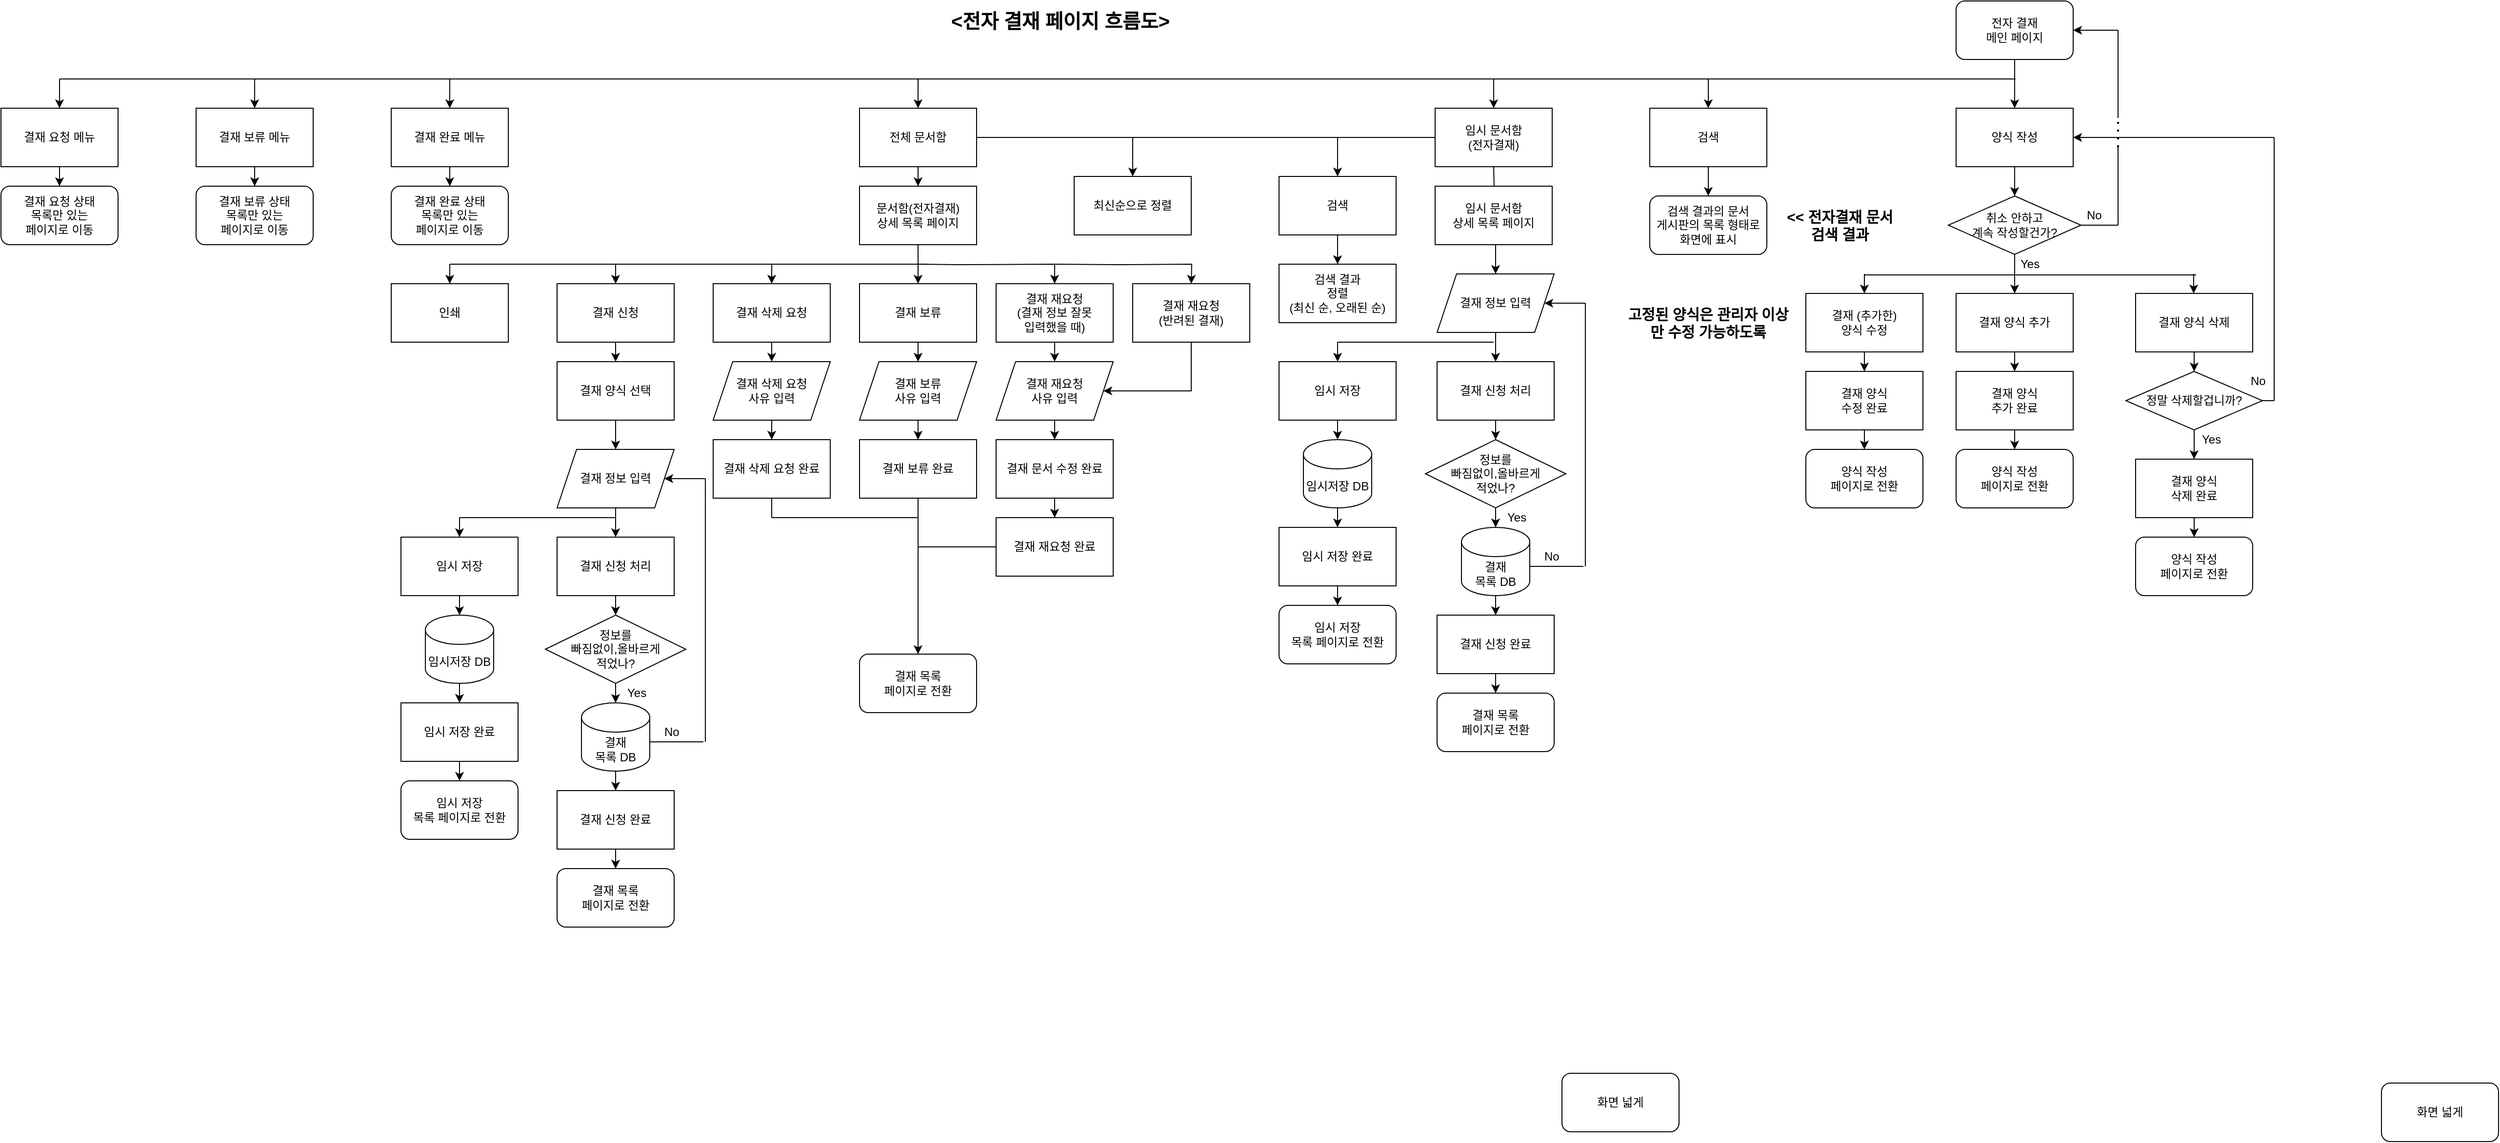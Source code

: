 <mxfile version="24.7.0" type="github">
  <diagram id="C5RBs43oDa-KdzZeNtuy" name="Page-1">
    <mxGraphModel dx="4229" dy="1135" grid="1" gridSize="10" guides="1" tooltips="1" connect="1" arrows="1" fold="1" page="1" pageScale="1" pageWidth="827" pageHeight="1169" math="0" shadow="0">
      <root>
        <mxCell id="WIyWlLk6GJQsqaUBKTNV-0" />
        <mxCell id="WIyWlLk6GJQsqaUBKTNV-1" parent="WIyWlLk6GJQsqaUBKTNV-0" />
        <mxCell id="pU9Nuj2Ota8fJku8dNai-3" value="화면 넓게" style="rounded=1;whiteSpace=wrap;html=1;" parent="WIyWlLk6GJQsqaUBKTNV-1" vertex="1">
          <mxGeometry x="-50" y="1140" width="120" height="60" as="geometry" />
        </mxCell>
        <mxCell id="pU9Nuj2Ota8fJku8dNai-4" value="화면 넓게" style="rounded=1;whiteSpace=wrap;html=1;" parent="WIyWlLk6GJQsqaUBKTNV-1" vertex="1">
          <mxGeometry x="790" y="1150" width="120" height="60" as="geometry" />
        </mxCell>
        <mxCell id="VpSB2wWDJIUhzm8-3W1x-0" value="전자 결재&lt;br&gt;메인 페이지" style="rounded=1;whiteSpace=wrap;html=1;" vertex="1" parent="WIyWlLk6GJQsqaUBKTNV-1">
          <mxGeometry x="354" y="40" width="120" height="60" as="geometry" />
        </mxCell>
        <mxCell id="VpSB2wWDJIUhzm8-3W1x-1" value="" style="endArrow=classic;html=1;rounded=0;exitX=0.5;exitY=1;exitDx=0;exitDy=0;entryX=0.5;entryY=0;entryDx=0;entryDy=0;" edge="1" parent="WIyWlLk6GJQsqaUBKTNV-1" source="VpSB2wWDJIUhzm8-3W1x-0" target="VpSB2wWDJIUhzm8-3W1x-2">
          <mxGeometry width="50" height="50" relative="1" as="geometry">
            <mxPoint x="434" y="210" as="sourcePoint" />
            <mxPoint x="414" y="130" as="targetPoint" />
          </mxGeometry>
        </mxCell>
        <mxCell id="VpSB2wWDJIUhzm8-3W1x-2" value="양식 작성" style="rounded=0;whiteSpace=wrap;html=1;" vertex="1" parent="WIyWlLk6GJQsqaUBKTNV-1">
          <mxGeometry x="354" y="150" width="120" height="60" as="geometry" />
        </mxCell>
        <mxCell id="VpSB2wWDJIUhzm8-3W1x-3" value="취소 안하고&lt;br&gt;계속 작성할건가?" style="rhombus;whiteSpace=wrap;html=1;" vertex="1" parent="WIyWlLk6GJQsqaUBKTNV-1">
          <mxGeometry x="346" y="240" width="136" height="60" as="geometry" />
        </mxCell>
        <mxCell id="VpSB2wWDJIUhzm8-3W1x-4" value="" style="endArrow=classic;html=1;rounded=0;exitX=0.5;exitY=1;exitDx=0;exitDy=0;entryX=0.5;entryY=0;entryDx=0;entryDy=0;" edge="1" parent="WIyWlLk6GJQsqaUBKTNV-1" source="VpSB2wWDJIUhzm8-3W1x-2" target="VpSB2wWDJIUhzm8-3W1x-3">
          <mxGeometry width="50" height="50" relative="1" as="geometry">
            <mxPoint x="50" y="240" as="sourcePoint" />
            <mxPoint x="100" y="190" as="targetPoint" />
          </mxGeometry>
        </mxCell>
        <mxCell id="VpSB2wWDJIUhzm8-3W1x-5" value="" style="endArrow=none;html=1;rounded=0;exitX=1;exitY=0.5;exitDx=0;exitDy=0;" edge="1" parent="WIyWlLk6GJQsqaUBKTNV-1" source="VpSB2wWDJIUhzm8-3W1x-3">
          <mxGeometry width="50" height="50" relative="1" as="geometry">
            <mxPoint x="50" y="240" as="sourcePoint" />
            <mxPoint x="520" y="270" as="targetPoint" />
          </mxGeometry>
        </mxCell>
        <mxCell id="VpSB2wWDJIUhzm8-3W1x-6" value="" style="endArrow=classic;html=1;rounded=0;entryX=1;entryY=0.5;entryDx=0;entryDy=0;" edge="1" parent="WIyWlLk6GJQsqaUBKTNV-1" target="VpSB2wWDJIUhzm8-3W1x-0">
          <mxGeometry width="50" height="50" relative="1" as="geometry">
            <mxPoint x="520" y="70" as="sourcePoint" />
            <mxPoint x="100" y="170" as="targetPoint" />
          </mxGeometry>
        </mxCell>
        <mxCell id="VpSB2wWDJIUhzm8-3W1x-7" value="No" style="text;strokeColor=none;fillColor=none;align=left;verticalAlign=middle;spacingLeft=4;spacingRight=4;overflow=hidden;points=[[0,0.5],[1,0.5]];portConstraint=eastwest;rotatable=0;whiteSpace=wrap;html=1;" vertex="1" parent="WIyWlLk6GJQsqaUBKTNV-1">
          <mxGeometry x="482" y="250" width="40" height="20" as="geometry" />
        </mxCell>
        <mxCell id="VpSB2wWDJIUhzm8-3W1x-8" value="" style="endArrow=none;dashed=1;html=1;dashPattern=1 3;strokeWidth=2;rounded=0;" edge="1" parent="WIyWlLk6GJQsqaUBKTNV-1">
          <mxGeometry width="50" height="50" relative="1" as="geometry">
            <mxPoint x="520" y="190" as="sourcePoint" />
            <mxPoint x="520" y="160" as="targetPoint" />
          </mxGeometry>
        </mxCell>
        <mxCell id="VpSB2wWDJIUhzm8-3W1x-9" value="" style="endArrow=none;html=1;rounded=0;" edge="1" parent="WIyWlLk6GJQsqaUBKTNV-1">
          <mxGeometry width="50" height="50" relative="1" as="geometry">
            <mxPoint x="520" y="270" as="sourcePoint" />
            <mxPoint x="520" y="190" as="targetPoint" />
          </mxGeometry>
        </mxCell>
        <mxCell id="VpSB2wWDJIUhzm8-3W1x-10" value="" style="endArrow=none;html=1;rounded=0;" edge="1" parent="WIyWlLk6GJQsqaUBKTNV-1">
          <mxGeometry width="50" height="50" relative="1" as="geometry">
            <mxPoint x="520" y="70" as="sourcePoint" />
            <mxPoint x="520" y="160" as="targetPoint" />
          </mxGeometry>
        </mxCell>
        <mxCell id="VpSB2wWDJIUhzm8-3W1x-11" value="결재 양식 추가" style="rounded=0;whiteSpace=wrap;html=1;" vertex="1" parent="WIyWlLk6GJQsqaUBKTNV-1">
          <mxGeometry x="354" y="340" width="120" height="60" as="geometry" />
        </mxCell>
        <mxCell id="VpSB2wWDJIUhzm8-3W1x-12" value="결재 양식 선택" style="rounded=0;whiteSpace=wrap;html=1;" vertex="1" parent="WIyWlLk6GJQsqaUBKTNV-1">
          <mxGeometry x="-1080" y="410" width="120" height="60" as="geometry" />
        </mxCell>
        <mxCell id="VpSB2wWDJIUhzm8-3W1x-13" value="결재 양식 삭제" style="rounded=0;whiteSpace=wrap;html=1;" vertex="1" parent="WIyWlLk6GJQsqaUBKTNV-1">
          <mxGeometry x="538" y="340" width="120" height="60" as="geometry" />
        </mxCell>
        <mxCell id="VpSB2wWDJIUhzm8-3W1x-14" value="" style="endArrow=classic;html=1;rounded=0;entryX=0.5;entryY=0;entryDx=0;entryDy=0;" edge="1" parent="WIyWlLk6GJQsqaUBKTNV-1">
          <mxGeometry width="50" height="50" relative="1" as="geometry">
            <mxPoint x="597.52" y="320" as="sourcePoint" />
            <mxPoint x="597.52" y="340" as="targetPoint" />
          </mxGeometry>
        </mxCell>
        <mxCell id="VpSB2wWDJIUhzm8-3W1x-15" value="Yes" style="text;strokeColor=none;fillColor=none;align=left;verticalAlign=middle;spacingLeft=4;spacingRight=4;overflow=hidden;points=[[0,0.5],[1,0.5]];portConstraint=eastwest;rotatable=0;whiteSpace=wrap;html=1;" vertex="1" parent="WIyWlLk6GJQsqaUBKTNV-1">
          <mxGeometry x="414" y="300" width="40" height="20" as="geometry" />
        </mxCell>
        <mxCell id="VpSB2wWDJIUhzm8-3W1x-16" value="결재 신청 처리" style="rounded=0;whiteSpace=wrap;html=1;" vertex="1" parent="WIyWlLk6GJQsqaUBKTNV-1">
          <mxGeometry x="-1080" y="590" width="120" height="60" as="geometry" />
        </mxCell>
        <mxCell id="VpSB2wWDJIUhzm8-3W1x-17" value="결재 신청 완료" style="rounded=0;whiteSpace=wrap;html=1;" vertex="1" parent="WIyWlLk6GJQsqaUBKTNV-1">
          <mxGeometry x="-1080" y="850" width="120" height="60" as="geometry" />
        </mxCell>
        <mxCell id="VpSB2wWDJIUhzm8-3W1x-18" value="결재 목록&lt;br&gt;페이지로 전환" style="rounded=1;whiteSpace=wrap;html=1;" vertex="1" parent="WIyWlLk6GJQsqaUBKTNV-1">
          <mxGeometry x="-1080" y="930" width="120" height="60" as="geometry" />
        </mxCell>
        <mxCell id="VpSB2wWDJIUhzm8-3W1x-19" value="" style="endArrow=classic;html=1;rounded=0;exitX=0.5;exitY=1;exitDx=0;exitDy=0;entryX=0.5;entryY=0;entryDx=0;entryDy=0;" edge="1" parent="WIyWlLk6GJQsqaUBKTNV-1" source="VpSB2wWDJIUhzm8-3W1x-17" target="VpSB2wWDJIUhzm8-3W1x-18">
          <mxGeometry width="50" height="50" relative="1" as="geometry">
            <mxPoint x="-1020" y="930" as="sourcePoint" />
            <mxPoint x="-1020" y="950" as="targetPoint" />
          </mxGeometry>
        </mxCell>
        <mxCell id="VpSB2wWDJIUhzm8-3W1x-20" value="정말 삭제할겁니까?" style="rhombus;whiteSpace=wrap;html=1;" vertex="1" parent="WIyWlLk6GJQsqaUBKTNV-1">
          <mxGeometry x="528" y="420" width="140" height="60" as="geometry" />
        </mxCell>
        <mxCell id="VpSB2wWDJIUhzm8-3W1x-21" value="" style="endArrow=classic;html=1;rounded=0;exitX=0.5;exitY=1;exitDx=0;exitDy=0;entryX=0.5;entryY=0;entryDx=0;entryDy=0;" edge="1" parent="WIyWlLk6GJQsqaUBKTNV-1" source="VpSB2wWDJIUhzm8-3W1x-13" target="VpSB2wWDJIUhzm8-3W1x-20">
          <mxGeometry width="50" height="50" relative="1" as="geometry">
            <mxPoint x="98" y="430" as="sourcePoint" />
            <mxPoint x="148" y="380" as="targetPoint" />
          </mxGeometry>
        </mxCell>
        <mxCell id="VpSB2wWDJIUhzm8-3W1x-22" value="결재 양식&lt;br&gt;삭제 완료" style="rounded=0;whiteSpace=wrap;html=1;" vertex="1" parent="WIyWlLk6GJQsqaUBKTNV-1">
          <mxGeometry x="538" y="510" width="120" height="60" as="geometry" />
        </mxCell>
        <mxCell id="VpSB2wWDJIUhzm8-3W1x-23" value="" style="endArrow=classic;html=1;rounded=0;exitX=0.5;exitY=1;exitDx=0;exitDy=0;entryX=0.5;entryY=0;entryDx=0;entryDy=0;" edge="1" parent="WIyWlLk6GJQsqaUBKTNV-1" target="VpSB2wWDJIUhzm8-3W1x-22">
          <mxGeometry width="50" height="50" relative="1" as="geometry">
            <mxPoint x="598" y="480" as="sourcePoint" />
            <mxPoint x="598" y="500" as="targetPoint" />
          </mxGeometry>
        </mxCell>
        <mxCell id="VpSB2wWDJIUhzm8-3W1x-24" value="&lt;div&gt;결재 정보 입력&lt;/div&gt;" style="shape=parallelogram;perimeter=parallelogramPerimeter;whiteSpace=wrap;html=1;fixedSize=1;" vertex="1" parent="WIyWlLk6GJQsqaUBKTNV-1">
          <mxGeometry x="-1080" y="500" width="120" height="60" as="geometry" />
        </mxCell>
        <mxCell id="VpSB2wWDJIUhzm8-3W1x-25" value="결재&lt;br&gt;목록 DB" style="shape=cylinder3;whiteSpace=wrap;html=1;boundedLbl=1;backgroundOutline=1;size=15;" vertex="1" parent="WIyWlLk6GJQsqaUBKTNV-1">
          <mxGeometry x="-1055" y="760" width="70" height="70" as="geometry" />
        </mxCell>
        <mxCell id="VpSB2wWDJIUhzm8-3W1x-26" value="" style="endArrow=classic;html=1;rounded=0;exitX=0.5;exitY=1;exitDx=0;exitDy=0;entryX=0.5;entryY=0;entryDx=0;entryDy=0;" edge="1" parent="WIyWlLk6GJQsqaUBKTNV-1" source="VpSB2wWDJIUhzm8-3W1x-24" target="VpSB2wWDJIUhzm8-3W1x-16">
          <mxGeometry width="50" height="50" relative="1" as="geometry">
            <mxPoint x="-1018" y="560" as="sourcePoint" />
            <mxPoint x="-1018" y="580" as="targetPoint" />
          </mxGeometry>
        </mxCell>
        <mxCell id="VpSB2wWDJIUhzm8-3W1x-27" value="정보를&lt;br&gt;빠짐없이,올바르게&lt;br&gt;적었나?" style="rhombus;whiteSpace=wrap;html=1;" vertex="1" parent="WIyWlLk6GJQsqaUBKTNV-1">
          <mxGeometry x="-1092" y="670" width="144" height="70" as="geometry" />
        </mxCell>
        <mxCell id="VpSB2wWDJIUhzm8-3W1x-28" value="" style="endArrow=classic;html=1;rounded=0;entryX=0.5;entryY=0;entryDx=0;entryDy=0;" edge="1" parent="WIyWlLk6GJQsqaUBKTNV-1" target="VpSB2wWDJIUhzm8-3W1x-27">
          <mxGeometry width="50" height="50" relative="1" as="geometry">
            <mxPoint x="-1020" y="650" as="sourcePoint" />
            <mxPoint x="-1018" y="670" as="targetPoint" />
          </mxGeometry>
        </mxCell>
        <mxCell id="VpSB2wWDJIUhzm8-3W1x-29" value="" style="endArrow=classic;html=1;rounded=0;exitX=0.5;exitY=1;exitDx=0;exitDy=0;entryX=0.5;entryY=0;entryDx=0;entryDy=0;" edge="1" parent="WIyWlLk6GJQsqaUBKTNV-1" source="VpSB2wWDJIUhzm8-3W1x-12" target="VpSB2wWDJIUhzm8-3W1x-24">
          <mxGeometry width="50" height="50" relative="1" as="geometry">
            <mxPoint x="-1018" y="480" as="sourcePoint" />
            <mxPoint x="-1018" y="500" as="targetPoint" />
          </mxGeometry>
        </mxCell>
        <mxCell id="VpSB2wWDJIUhzm8-3W1x-30" value="" style="endArrow=classic;html=1;rounded=0;exitX=0.5;exitY=1;exitDx=0;exitDy=0;entryX=0.5;entryY=0;entryDx=0;entryDy=0;entryPerimeter=0;" edge="1" parent="WIyWlLk6GJQsqaUBKTNV-1" source="VpSB2wWDJIUhzm8-3W1x-27" target="VpSB2wWDJIUhzm8-3W1x-25">
          <mxGeometry width="50" height="50" relative="1" as="geometry">
            <mxPoint x="-1378" y="720" as="sourcePoint" />
            <mxPoint x="-1328" y="670" as="targetPoint" />
          </mxGeometry>
        </mxCell>
        <mxCell id="VpSB2wWDJIUhzm8-3W1x-31" value="Yes" style="text;strokeColor=none;fillColor=none;align=left;verticalAlign=middle;spacingLeft=4;spacingRight=4;overflow=hidden;points=[[0,0.5],[1,0.5]];portConstraint=eastwest;rotatable=0;whiteSpace=wrap;html=1;" vertex="1" parent="WIyWlLk6GJQsqaUBKTNV-1">
          <mxGeometry x="-1014" y="740" width="40" height="20" as="geometry" />
        </mxCell>
        <mxCell id="VpSB2wWDJIUhzm8-3W1x-32" value="" style="endArrow=classic;html=1;rounded=0;exitX=0.5;exitY=1;exitDx=0;exitDy=0;exitPerimeter=0;entryX=0.5;entryY=0;entryDx=0;entryDy=0;" edge="1" parent="WIyWlLk6GJQsqaUBKTNV-1" target="VpSB2wWDJIUhzm8-3W1x-17">
          <mxGeometry width="50" height="50" relative="1" as="geometry">
            <mxPoint x="-1020" y="830" as="sourcePoint" />
            <mxPoint x="-1330" y="680" as="targetPoint" />
          </mxGeometry>
        </mxCell>
        <mxCell id="VpSB2wWDJIUhzm8-3W1x-33" value="" style="endArrow=none;html=1;rounded=0;" edge="1" parent="WIyWlLk6GJQsqaUBKTNV-1">
          <mxGeometry width="50" height="50" relative="1" as="geometry">
            <mxPoint x="-928" y="800" as="sourcePoint" />
            <mxPoint x="-928" y="530" as="targetPoint" />
          </mxGeometry>
        </mxCell>
        <mxCell id="VpSB2wWDJIUhzm8-3W1x-34" value="" style="endArrow=classic;html=1;rounded=0;entryX=1;entryY=0.5;entryDx=0;entryDy=0;" edge="1" parent="WIyWlLk6GJQsqaUBKTNV-1" target="VpSB2wWDJIUhzm8-3W1x-24">
          <mxGeometry width="50" height="50" relative="1" as="geometry">
            <mxPoint x="-928" y="530" as="sourcePoint" />
            <mxPoint x="-1138" y="640" as="targetPoint" />
          </mxGeometry>
        </mxCell>
        <mxCell id="VpSB2wWDJIUhzm8-3W1x-35" value="결재 양식&lt;br&gt;추가 완료" style="rounded=0;whiteSpace=wrap;html=1;" vertex="1" parent="WIyWlLk6GJQsqaUBKTNV-1">
          <mxGeometry x="354" y="420" width="120" height="60" as="geometry" />
        </mxCell>
        <mxCell id="VpSB2wWDJIUhzm8-3W1x-36" value="Yes" style="text;strokeColor=none;fillColor=none;align=left;verticalAlign=middle;spacingLeft=4;spacingRight=4;overflow=hidden;points=[[0,0.5],[1,0.5]];portConstraint=eastwest;rotatable=0;whiteSpace=wrap;html=1;" vertex="1" parent="WIyWlLk6GJQsqaUBKTNV-1">
          <mxGeometry x="600" y="480" width="40" height="20" as="geometry" />
        </mxCell>
        <mxCell id="VpSB2wWDJIUhzm8-3W1x-37" value="" style="endArrow=classic;html=1;rounded=0;entryX=0.5;entryY=0;entryDx=0;entryDy=0;" edge="1" parent="WIyWlLk6GJQsqaUBKTNV-1">
          <mxGeometry width="50" height="50" relative="1" as="geometry">
            <mxPoint x="414" y="320" as="sourcePoint" />
            <mxPoint x="414" y="340" as="targetPoint" />
          </mxGeometry>
        </mxCell>
        <mxCell id="VpSB2wWDJIUhzm8-3W1x-38" value="" style="endArrow=classic;html=1;rounded=0;exitX=0.5;exitY=1;exitDx=0;exitDy=0;entryX=0.5;entryY=0;entryDx=0;entryDy=0;" edge="1" parent="WIyWlLk6GJQsqaUBKTNV-1" source="VpSB2wWDJIUhzm8-3W1x-11" target="VpSB2wWDJIUhzm8-3W1x-35">
          <mxGeometry width="50" height="50" relative="1" as="geometry">
            <mxPoint x="444" y="650" as="sourcePoint" />
            <mxPoint x="494" y="600" as="targetPoint" />
          </mxGeometry>
        </mxCell>
        <mxCell id="VpSB2wWDJIUhzm8-3W1x-39" value="양식 작성&lt;br&gt;페이지로 전환" style="rounded=1;whiteSpace=wrap;html=1;" vertex="1" parent="WIyWlLk6GJQsqaUBKTNV-1">
          <mxGeometry x="538" y="590" width="120" height="60" as="geometry" />
        </mxCell>
        <mxCell id="VpSB2wWDJIUhzm8-3W1x-40" value="" style="endArrow=classic;html=1;rounded=0;exitX=0.5;exitY=1;exitDx=0;exitDy=0;entryX=0.5;entryY=0;entryDx=0;entryDy=0;" edge="1" parent="WIyWlLk6GJQsqaUBKTNV-1" target="VpSB2wWDJIUhzm8-3W1x-39">
          <mxGeometry width="50" height="50" relative="1" as="geometry">
            <mxPoint x="598" y="570" as="sourcePoint" />
            <mxPoint x="598" y="610" as="targetPoint" />
          </mxGeometry>
        </mxCell>
        <mxCell id="VpSB2wWDJIUhzm8-3W1x-41" value="양식 작성&lt;br&gt;페이지로 전환" style="rounded=1;whiteSpace=wrap;html=1;" vertex="1" parent="WIyWlLk6GJQsqaUBKTNV-1">
          <mxGeometry x="354" y="500" width="120" height="60" as="geometry" />
        </mxCell>
        <mxCell id="VpSB2wWDJIUhzm8-3W1x-42" value="" style="endArrow=classic;html=1;rounded=0;exitX=0.5;exitY=1;exitDx=0;exitDy=0;entryX=0.5;entryY=0;entryDx=0;entryDy=0;" edge="1" parent="WIyWlLk6GJQsqaUBKTNV-1" target="VpSB2wWDJIUhzm8-3W1x-41">
          <mxGeometry width="50" height="50" relative="1" as="geometry">
            <mxPoint x="414" y="480" as="sourcePoint" />
            <mxPoint x="414" y="520" as="targetPoint" />
          </mxGeometry>
        </mxCell>
        <mxCell id="VpSB2wWDJIUhzm8-3W1x-43" value="임시 저장" style="rounded=0;whiteSpace=wrap;html=1;" vertex="1" parent="WIyWlLk6GJQsqaUBKTNV-1">
          <mxGeometry x="-1240" y="590" width="120" height="60" as="geometry" />
        </mxCell>
        <mxCell id="VpSB2wWDJIUhzm8-3W1x-44" value="" style="endArrow=none;html=1;rounded=0;entryX=0.998;entryY=0.572;entryDx=0;entryDy=0;entryPerimeter=0;" edge="1" parent="WIyWlLk6GJQsqaUBKTNV-1" target="VpSB2wWDJIUhzm8-3W1x-25">
          <mxGeometry width="50" height="50" relative="1" as="geometry">
            <mxPoint x="-930" y="800" as="sourcePoint" />
            <mxPoint x="-980" y="800" as="targetPoint" />
          </mxGeometry>
        </mxCell>
        <mxCell id="VpSB2wWDJIUhzm8-3W1x-45" value="No" style="text;strokeColor=none;fillColor=none;align=left;verticalAlign=middle;spacingLeft=4;spacingRight=4;overflow=hidden;points=[[0,0.5],[1,0.5]];portConstraint=eastwest;rotatable=0;whiteSpace=wrap;html=1;" vertex="1" parent="WIyWlLk6GJQsqaUBKTNV-1">
          <mxGeometry x="-976" y="780" width="40" height="20" as="geometry" />
        </mxCell>
        <mxCell id="VpSB2wWDJIUhzm8-3W1x-46" value="임시저장 DB" style="shape=cylinder3;whiteSpace=wrap;html=1;boundedLbl=1;backgroundOutline=1;size=15;" vertex="1" parent="WIyWlLk6GJQsqaUBKTNV-1">
          <mxGeometry x="-1215" y="670" width="70" height="70" as="geometry" />
        </mxCell>
        <mxCell id="VpSB2wWDJIUhzm8-3W1x-47" value="" style="endArrow=classic;html=1;rounded=0;exitX=0.5;exitY=1;exitDx=0;exitDy=0;entryX=0.5;entryY=0;entryDx=0;entryDy=0;" edge="1" parent="WIyWlLk6GJQsqaUBKTNV-1">
          <mxGeometry width="50" height="50" relative="1" as="geometry">
            <mxPoint x="-1180" y="650" as="sourcePoint" />
            <mxPoint x="-1180" y="670" as="targetPoint" />
          </mxGeometry>
        </mxCell>
        <mxCell id="VpSB2wWDJIUhzm8-3W1x-48" value="임시 저장 완료" style="rounded=0;whiteSpace=wrap;html=1;" vertex="1" parent="WIyWlLk6GJQsqaUBKTNV-1">
          <mxGeometry x="-1240" y="760" width="120" height="60" as="geometry" />
        </mxCell>
        <mxCell id="VpSB2wWDJIUhzm8-3W1x-49" value="" style="endArrow=classic;html=1;rounded=0;exitX=0.5;exitY=1;exitDx=0;exitDy=0;exitPerimeter=0;entryX=0.5;entryY=0;entryDx=0;entryDy=0;" edge="1" parent="WIyWlLk6GJQsqaUBKTNV-1" target="VpSB2wWDJIUhzm8-3W1x-48">
          <mxGeometry width="50" height="50" relative="1" as="geometry">
            <mxPoint x="-1180" y="740" as="sourcePoint" />
            <mxPoint x="-1490" y="590" as="targetPoint" />
          </mxGeometry>
        </mxCell>
        <mxCell id="VpSB2wWDJIUhzm8-3W1x-50" value="" style="endArrow=none;html=1;rounded=0;entryX=1;entryY=0.5;entryDx=0;entryDy=0;" edge="1" parent="WIyWlLk6GJQsqaUBKTNV-1" target="VpSB2wWDJIUhzm8-3W1x-20">
          <mxGeometry width="50" height="50" relative="1" as="geometry">
            <mxPoint x="680" y="450" as="sourcePoint" />
            <mxPoint x="250" y="320" as="targetPoint" />
          </mxGeometry>
        </mxCell>
        <mxCell id="VpSB2wWDJIUhzm8-3W1x-51" value="" style="endArrow=none;html=1;rounded=0;" edge="1" parent="WIyWlLk6GJQsqaUBKTNV-1">
          <mxGeometry width="50" height="50" relative="1" as="geometry">
            <mxPoint x="680" y="180" as="sourcePoint" />
            <mxPoint x="680" y="450" as="targetPoint" />
          </mxGeometry>
        </mxCell>
        <mxCell id="VpSB2wWDJIUhzm8-3W1x-52" value="" style="endArrow=classic;html=1;rounded=0;entryX=1;entryY=0.5;entryDx=0;entryDy=0;" edge="1" parent="WIyWlLk6GJQsqaUBKTNV-1" target="VpSB2wWDJIUhzm8-3W1x-2">
          <mxGeometry width="50" height="50" relative="1" as="geometry">
            <mxPoint x="680" y="180" as="sourcePoint" />
            <mxPoint x="250" y="320" as="targetPoint" />
          </mxGeometry>
        </mxCell>
        <mxCell id="VpSB2wWDJIUhzm8-3W1x-53" value="No" style="text;strokeColor=none;fillColor=none;align=left;verticalAlign=middle;spacingLeft=4;spacingRight=4;overflow=hidden;points=[[0,0.5],[1,0.5]];portConstraint=eastwest;rotatable=0;whiteSpace=wrap;html=1;" vertex="1" parent="WIyWlLk6GJQsqaUBKTNV-1">
          <mxGeometry x="650" y="420" width="40" height="20" as="geometry" />
        </mxCell>
        <mxCell id="VpSB2wWDJIUhzm8-3W1x-54" value="임시 저장 &lt;br&gt;목록 페이지로 전환" style="rounded=1;whiteSpace=wrap;html=1;" vertex="1" parent="WIyWlLk6GJQsqaUBKTNV-1">
          <mxGeometry x="-1240" y="840" width="120" height="60" as="geometry" />
        </mxCell>
        <mxCell id="VpSB2wWDJIUhzm8-3W1x-55" value="" style="endArrow=classic;html=1;rounded=0;exitX=0.5;exitY=1;exitDx=0;exitDy=0;entryX=0.5;entryY=0;entryDx=0;entryDy=0;" edge="1" parent="WIyWlLk6GJQsqaUBKTNV-1" target="VpSB2wWDJIUhzm8-3W1x-54">
          <mxGeometry width="50" height="50" relative="1" as="geometry">
            <mxPoint x="-1180" y="820" as="sourcePoint" />
            <mxPoint x="-1180" y="860" as="targetPoint" />
          </mxGeometry>
        </mxCell>
        <mxCell id="VpSB2wWDJIUhzm8-3W1x-56" value="" style="edgeStyle=orthogonalEdgeStyle;rounded=0;orthogonalLoop=1;jettySize=auto;html=1;" edge="1" parent="WIyWlLk6GJQsqaUBKTNV-1" source="VpSB2wWDJIUhzm8-3W1x-57">
          <mxGeometry relative="1" as="geometry">
            <mxPoint x="100" y="240" as="targetPoint" />
          </mxGeometry>
        </mxCell>
        <mxCell id="VpSB2wWDJIUhzm8-3W1x-57" value="검색" style="rounded=0;whiteSpace=wrap;html=1;" vertex="1" parent="WIyWlLk6GJQsqaUBKTNV-1">
          <mxGeometry x="40" y="150" width="120" height="60" as="geometry" />
        </mxCell>
        <mxCell id="VpSB2wWDJIUhzm8-3W1x-58" value="" style="endArrow=classic;html=1;rounded=0;entryX=0.5;entryY=0;entryDx=0;entryDy=0;" edge="1" parent="WIyWlLk6GJQsqaUBKTNV-1" target="VpSB2wWDJIUhzm8-3W1x-57">
          <mxGeometry width="50" height="50" relative="1" as="geometry">
            <mxPoint x="415" y="120" as="sourcePoint" />
            <mxPoint x="105" y="150" as="targetPoint" />
            <Array as="points">
              <mxPoint x="100" y="120" />
            </Array>
          </mxGeometry>
        </mxCell>
        <mxCell id="VpSB2wWDJIUhzm8-3W1x-59" value="&lt;span style=&quot;font-size: 15px;&quot;&gt;&lt;b&gt;&amp;lt;&amp;lt; 전자결재 문서&lt;br&gt;검색 결과&lt;/b&gt;&lt;/span&gt;" style="text;html=1;align=center;verticalAlign=middle;whiteSpace=wrap;rounded=0;" vertex="1" parent="WIyWlLk6GJQsqaUBKTNV-1">
          <mxGeometry x="160" y="250" width="150" height="40" as="geometry" />
        </mxCell>
        <mxCell id="VpSB2wWDJIUhzm8-3W1x-60" value="검색 결과의 문서&lt;br&gt;게시판의 목록 형태로&lt;br&gt;화면에 표시" style="rounded=1;whiteSpace=wrap;html=1;" vertex="1" parent="WIyWlLk6GJQsqaUBKTNV-1">
          <mxGeometry x="40" y="240" width="120" height="60" as="geometry" />
        </mxCell>
        <mxCell id="VpSB2wWDJIUhzm8-3W1x-61" value="" style="edgeStyle=orthogonalEdgeStyle;rounded=0;orthogonalLoop=1;jettySize=auto;html=1;entryX=0.5;entryY=0;entryDx=0;entryDy=0;" edge="1" parent="WIyWlLk6GJQsqaUBKTNV-1" target="VpSB2wWDJIUhzm8-3W1x-66">
          <mxGeometry relative="1" as="geometry">
            <mxPoint x="-700" y="310" as="sourcePoint" />
            <mxPoint x="-1030.0" y="330" as="targetPoint" />
          </mxGeometry>
        </mxCell>
        <mxCell id="VpSB2wWDJIUhzm8-3W1x-62" style="edgeStyle=orthogonalEdgeStyle;rounded=0;orthogonalLoop=1;jettySize=auto;html=1;entryX=0.5;entryY=0;entryDx=0;entryDy=0;" edge="1" parent="WIyWlLk6GJQsqaUBKTNV-1" target="VpSB2wWDJIUhzm8-3W1x-67">
          <mxGeometry relative="1" as="geometry">
            <mxPoint x="-710" y="310" as="sourcePoint" />
            <mxPoint x="-520" y="510" as="targetPoint" />
          </mxGeometry>
        </mxCell>
        <mxCell id="VpSB2wWDJIUhzm8-3W1x-63" value="" style="edgeStyle=orthogonalEdgeStyle;rounded=0;orthogonalLoop=1;jettySize=auto;html=1;" edge="1" parent="WIyWlLk6GJQsqaUBKTNV-1" source="VpSB2wWDJIUhzm8-3W1x-64" target="VpSB2wWDJIUhzm8-3W1x-91">
          <mxGeometry relative="1" as="geometry" />
        </mxCell>
        <mxCell id="VpSB2wWDJIUhzm8-3W1x-64" value="전체 문서함" style="rounded=0;whiteSpace=wrap;html=1;" vertex="1" parent="WIyWlLk6GJQsqaUBKTNV-1">
          <mxGeometry x="-770" y="150" width="120" height="60" as="geometry" />
        </mxCell>
        <mxCell id="VpSB2wWDJIUhzm8-3W1x-65" value="" style="edgeStyle=orthogonalEdgeStyle;rounded=0;orthogonalLoop=1;jettySize=auto;html=1;" edge="1" parent="WIyWlLk6GJQsqaUBKTNV-1" source="VpSB2wWDJIUhzm8-3W1x-66">
          <mxGeometry relative="1" as="geometry">
            <mxPoint x="-710.0" y="410" as="targetPoint" />
          </mxGeometry>
        </mxCell>
        <mxCell id="VpSB2wWDJIUhzm8-3W1x-66" value="결재 보류" style="rounded=0;whiteSpace=wrap;html=1;" vertex="1" parent="WIyWlLk6GJQsqaUBKTNV-1">
          <mxGeometry x="-770" y="330" width="120" height="60" as="geometry" />
        </mxCell>
        <mxCell id="VpSB2wWDJIUhzm8-3W1x-67" value="결재 재요청&lt;br&gt;(결재 정보 잘못&lt;br&gt;입력했을 때)" style="rounded=0;whiteSpace=wrap;html=1;" vertex="1" parent="WIyWlLk6GJQsqaUBKTNV-1">
          <mxGeometry x="-630" y="330" width="120" height="60" as="geometry" />
        </mxCell>
        <mxCell id="VpSB2wWDJIUhzm8-3W1x-68" value="" style="edgeStyle=orthogonalEdgeStyle;rounded=0;orthogonalLoop=1;jettySize=auto;html=1;" edge="1" parent="WIyWlLk6GJQsqaUBKTNV-1" source="VpSB2wWDJIUhzm8-3W1x-69" target="VpSB2wWDJIUhzm8-3W1x-71">
          <mxGeometry relative="1" as="geometry" />
        </mxCell>
        <mxCell id="VpSB2wWDJIUhzm8-3W1x-69" value="&lt;div&gt;결재 보류&lt;br&gt;사유 입력&lt;/div&gt;" style="shape=parallelogram;perimeter=parallelogramPerimeter;whiteSpace=wrap;html=1;fixedSize=1;" vertex="1" parent="WIyWlLk6GJQsqaUBKTNV-1">
          <mxGeometry x="-770" y="410" width="120" height="60" as="geometry" />
        </mxCell>
        <mxCell id="VpSB2wWDJIUhzm8-3W1x-70" style="edgeStyle=orthogonalEdgeStyle;rounded=0;orthogonalLoop=1;jettySize=auto;html=1;exitX=0.5;exitY=1;exitDx=0;exitDy=0;entryX=0.5;entryY=0;entryDx=0;entryDy=0;" edge="1" parent="WIyWlLk6GJQsqaUBKTNV-1" source="VpSB2wWDJIUhzm8-3W1x-71" target="VpSB2wWDJIUhzm8-3W1x-72">
          <mxGeometry relative="1" as="geometry" />
        </mxCell>
        <mxCell id="VpSB2wWDJIUhzm8-3W1x-71" value="결재 보류 완료" style="whiteSpace=wrap;html=1;" vertex="1" parent="WIyWlLk6GJQsqaUBKTNV-1">
          <mxGeometry x="-770" y="490" width="120" height="60" as="geometry" />
        </mxCell>
        <mxCell id="VpSB2wWDJIUhzm8-3W1x-72" value="결재 목록&lt;br&gt;페이지로 전환" style="rounded=1;whiteSpace=wrap;html=1;" vertex="1" parent="WIyWlLk6GJQsqaUBKTNV-1">
          <mxGeometry x="-770" y="710" width="120" height="60" as="geometry" />
        </mxCell>
        <mxCell id="VpSB2wWDJIUhzm8-3W1x-73" value="결재 재요청&lt;div&gt;(반려된 결재)&lt;br&gt;&lt;/div&gt;" style="rounded=0;whiteSpace=wrap;html=1;" vertex="1" parent="WIyWlLk6GJQsqaUBKTNV-1">
          <mxGeometry x="-490" y="330" width="120" height="60" as="geometry" />
        </mxCell>
        <mxCell id="VpSB2wWDJIUhzm8-3W1x-74" value="결재 삭제 요청" style="rounded=0;whiteSpace=wrap;html=1;" vertex="1" parent="WIyWlLk6GJQsqaUBKTNV-1">
          <mxGeometry x="-920" y="330" width="120" height="60" as="geometry" />
        </mxCell>
        <mxCell id="VpSB2wWDJIUhzm8-3W1x-75" value="" style="endArrow=classic;html=1;rounded=0;entryX=0.5;entryY=0;entryDx=0;entryDy=0;" edge="1" parent="WIyWlLk6GJQsqaUBKTNV-1" target="VpSB2wWDJIUhzm8-3W1x-74">
          <mxGeometry width="50" height="50" relative="1" as="geometry">
            <mxPoint x="-710" y="310" as="sourcePoint" />
            <mxPoint x="-930" y="450" as="targetPoint" />
            <Array as="points">
              <mxPoint x="-860" y="310" />
            </Array>
          </mxGeometry>
        </mxCell>
        <mxCell id="VpSB2wWDJIUhzm8-3W1x-76" value="" style="edgeStyle=orthogonalEdgeStyle;rounded=0;orthogonalLoop=1;jettySize=auto;html=1;" edge="1" parent="WIyWlLk6GJQsqaUBKTNV-1">
          <mxGeometry relative="1" as="geometry">
            <mxPoint x="-860" y="390" as="sourcePoint" />
            <mxPoint x="-860.0" y="410" as="targetPoint" />
          </mxGeometry>
        </mxCell>
        <mxCell id="VpSB2wWDJIUhzm8-3W1x-77" value="" style="edgeStyle=orthogonalEdgeStyle;rounded=0;orthogonalLoop=1;jettySize=auto;html=1;" edge="1" parent="WIyWlLk6GJQsqaUBKTNV-1" source="VpSB2wWDJIUhzm8-3W1x-78" target="VpSB2wWDJIUhzm8-3W1x-79">
          <mxGeometry relative="1" as="geometry" />
        </mxCell>
        <mxCell id="VpSB2wWDJIUhzm8-3W1x-78" value="&lt;div&gt;결재 삭제 요청&lt;br&gt;사유 입력&lt;/div&gt;" style="shape=parallelogram;perimeter=parallelogramPerimeter;whiteSpace=wrap;html=1;fixedSize=1;" vertex="1" parent="WIyWlLk6GJQsqaUBKTNV-1">
          <mxGeometry x="-920" y="410" width="120" height="60" as="geometry" />
        </mxCell>
        <mxCell id="VpSB2wWDJIUhzm8-3W1x-79" value="결재 삭제 요청 완료" style="whiteSpace=wrap;html=1;" vertex="1" parent="WIyWlLk6GJQsqaUBKTNV-1">
          <mxGeometry x="-920" y="490" width="120" height="60" as="geometry" />
        </mxCell>
        <mxCell id="VpSB2wWDJIUhzm8-3W1x-80" value="" style="endArrow=none;html=1;rounded=0;exitX=0.5;exitY=1;exitDx=0;exitDy=0;" edge="1" parent="WIyWlLk6GJQsqaUBKTNV-1" source="VpSB2wWDJIUhzm8-3W1x-79">
          <mxGeometry width="50" height="50" relative="1" as="geometry">
            <mxPoint x="-1120" y="500" as="sourcePoint" />
            <mxPoint x="-860" y="570" as="targetPoint" />
          </mxGeometry>
        </mxCell>
        <mxCell id="VpSB2wWDJIUhzm8-3W1x-81" value="" style="endArrow=none;html=1;rounded=0;" edge="1" parent="WIyWlLk6GJQsqaUBKTNV-1">
          <mxGeometry width="50" height="50" relative="1" as="geometry">
            <mxPoint x="-860" y="570" as="sourcePoint" />
            <mxPoint x="-710" y="570" as="targetPoint" />
          </mxGeometry>
        </mxCell>
        <mxCell id="VpSB2wWDJIUhzm8-3W1x-82" style="edgeStyle=orthogonalEdgeStyle;rounded=0;orthogonalLoop=1;jettySize=auto;html=1;entryX=0.5;entryY=0;entryDx=0;entryDy=0;" edge="1" parent="WIyWlLk6GJQsqaUBKTNV-1">
          <mxGeometry relative="1" as="geometry">
            <mxPoint x="-570" y="310" as="sourcePoint" />
            <mxPoint x="-430" y="330" as="targetPoint" />
          </mxGeometry>
        </mxCell>
        <mxCell id="VpSB2wWDJIUhzm8-3W1x-83" value="" style="edgeStyle=orthogonalEdgeStyle;rounded=0;orthogonalLoop=1;jettySize=auto;html=1;" edge="1" parent="WIyWlLk6GJQsqaUBKTNV-1" source="VpSB2wWDJIUhzm8-3W1x-84" target="VpSB2wWDJIUhzm8-3W1x-94">
          <mxGeometry relative="1" as="geometry" />
        </mxCell>
        <mxCell id="VpSB2wWDJIUhzm8-3W1x-84" value="&lt;div&gt;결재 재요청&lt;br&gt;사유 입력&lt;/div&gt;" style="shape=parallelogram;perimeter=parallelogramPerimeter;whiteSpace=wrap;html=1;fixedSize=1;" vertex="1" parent="WIyWlLk6GJQsqaUBKTNV-1">
          <mxGeometry x="-630" y="410" width="120" height="60" as="geometry" />
        </mxCell>
        <mxCell id="VpSB2wWDJIUhzm8-3W1x-85" value="결재 재요청 완료" style="whiteSpace=wrap;html=1;" vertex="1" parent="WIyWlLk6GJQsqaUBKTNV-1">
          <mxGeometry x="-630" y="570" width="120" height="60" as="geometry" />
        </mxCell>
        <mxCell id="VpSB2wWDJIUhzm8-3W1x-86" style="edgeStyle=orthogonalEdgeStyle;rounded=0;orthogonalLoop=1;jettySize=auto;html=1;exitX=0.5;exitY=1;exitDx=0;exitDy=0;" edge="1" parent="WIyWlLk6GJQsqaUBKTNV-1">
          <mxGeometry relative="1" as="geometry">
            <mxPoint x="-570" y="390" as="sourcePoint" />
            <mxPoint x="-570" y="390" as="targetPoint" />
          </mxGeometry>
        </mxCell>
        <mxCell id="VpSB2wWDJIUhzm8-3W1x-87" value="" style="endArrow=classic;html=1;rounded=0;exitX=0.5;exitY=1;exitDx=0;exitDy=0;entryX=0.5;entryY=0;entryDx=0;entryDy=0;" edge="1" parent="WIyWlLk6GJQsqaUBKTNV-1" target="VpSB2wWDJIUhzm8-3W1x-84">
          <mxGeometry width="50" height="50" relative="1" as="geometry">
            <mxPoint x="-570" y="390" as="sourcePoint" />
            <mxPoint x="-200" y="450" as="targetPoint" />
          </mxGeometry>
        </mxCell>
        <mxCell id="VpSB2wWDJIUhzm8-3W1x-88" value="" style="endArrow=classic;html=1;rounded=0;entryX=1;entryY=0.5;entryDx=0;entryDy=0;exitX=0.5;exitY=1;exitDx=0;exitDy=0;" edge="1" parent="WIyWlLk6GJQsqaUBKTNV-1" source="VpSB2wWDJIUhzm8-3W1x-73" target="VpSB2wWDJIUhzm8-3W1x-84">
          <mxGeometry width="50" height="50" relative="1" as="geometry">
            <mxPoint x="-350" y="490" as="sourcePoint" />
            <mxPoint x="-710" y="450" as="targetPoint" />
            <Array as="points">
              <mxPoint x="-430" y="440" />
            </Array>
          </mxGeometry>
        </mxCell>
        <mxCell id="VpSB2wWDJIUhzm8-3W1x-89" value="&lt;b&gt;&lt;font style=&quot;font-size: 20px;&quot;&gt;&amp;lt;전자 결재 페이지 흐름도&amp;gt;&lt;/font&gt;&lt;/b&gt;" style="text;html=1;align=center;verticalAlign=middle;whiteSpace=wrap;rounded=0;strokeWidth=2;" vertex="1" parent="WIyWlLk6GJQsqaUBKTNV-1">
          <mxGeometry x="-690" y="40" width="252" height="40" as="geometry" />
        </mxCell>
        <mxCell id="VpSB2wWDJIUhzm8-3W1x-90" value="결재 신청" style="rounded=0;whiteSpace=wrap;html=1;" vertex="1" parent="WIyWlLk6GJQsqaUBKTNV-1">
          <mxGeometry x="-1080" y="330" width="120" height="60" as="geometry" />
        </mxCell>
        <mxCell id="VpSB2wWDJIUhzm8-3W1x-91" value="문서함(전자결재)&lt;br&gt;상세 목록 페이지" style="whiteSpace=wrap;html=1;rounded=0;" vertex="1" parent="WIyWlLk6GJQsqaUBKTNV-1">
          <mxGeometry x="-770" y="230" width="120" height="60" as="geometry" />
        </mxCell>
        <mxCell id="VpSB2wWDJIUhzm8-3W1x-92" value="" style="endArrow=none;html=1;rounded=0;exitX=0.5;exitY=1;exitDx=0;exitDy=0;" edge="1" parent="WIyWlLk6GJQsqaUBKTNV-1" source="VpSB2wWDJIUhzm8-3W1x-91">
          <mxGeometry width="50" height="50" relative="1" as="geometry">
            <mxPoint x="-610" y="390" as="sourcePoint" />
            <mxPoint x="-710" y="310" as="targetPoint" />
          </mxGeometry>
        </mxCell>
        <mxCell id="VpSB2wWDJIUhzm8-3W1x-93" value="" style="edgeStyle=orthogonalEdgeStyle;rounded=0;orthogonalLoop=1;jettySize=auto;html=1;" edge="1" parent="WIyWlLk6GJQsqaUBKTNV-1" source="VpSB2wWDJIUhzm8-3W1x-94" target="VpSB2wWDJIUhzm8-3W1x-85">
          <mxGeometry relative="1" as="geometry" />
        </mxCell>
        <mxCell id="VpSB2wWDJIUhzm8-3W1x-94" value="결재 문서 수정 완료" style="whiteSpace=wrap;html=1;" vertex="1" parent="WIyWlLk6GJQsqaUBKTNV-1">
          <mxGeometry x="-630" y="490" width="120" height="60" as="geometry" />
        </mxCell>
        <mxCell id="VpSB2wWDJIUhzm8-3W1x-95" value="" style="endArrow=none;html=1;rounded=0;exitX=0;exitY=0.5;exitDx=0;exitDy=0;" edge="1" parent="WIyWlLk6GJQsqaUBKTNV-1" source="VpSB2wWDJIUhzm8-3W1x-85">
          <mxGeometry width="50" height="50" relative="1" as="geometry">
            <mxPoint x="-610" y="550" as="sourcePoint" />
            <mxPoint x="-710" y="600" as="targetPoint" />
          </mxGeometry>
        </mxCell>
        <mxCell id="VpSB2wWDJIUhzm8-3W1x-96" value="" style="edgeStyle=orthogonalEdgeStyle;rounded=0;orthogonalLoop=1;jettySize=auto;html=1;" edge="1" parent="WIyWlLk6GJQsqaUBKTNV-1" source="VpSB2wWDJIUhzm8-3W1x-97" target="VpSB2wWDJIUhzm8-3W1x-106">
          <mxGeometry relative="1" as="geometry" />
        </mxCell>
        <mxCell id="VpSB2wWDJIUhzm8-3W1x-97" value="결재 요청 메뉴" style="rounded=0;whiteSpace=wrap;html=1;" vertex="1" parent="WIyWlLk6GJQsqaUBKTNV-1">
          <mxGeometry x="-1650" y="150" width="120" height="60" as="geometry" />
        </mxCell>
        <mxCell id="VpSB2wWDJIUhzm8-3W1x-98" value="" style="edgeStyle=orthogonalEdgeStyle;rounded=0;orthogonalLoop=1;jettySize=auto;html=1;" edge="1" parent="WIyWlLk6GJQsqaUBKTNV-1" source="VpSB2wWDJIUhzm8-3W1x-99" target="VpSB2wWDJIUhzm8-3W1x-108">
          <mxGeometry relative="1" as="geometry" />
        </mxCell>
        <mxCell id="VpSB2wWDJIUhzm8-3W1x-99" value="결재 보류 메뉴" style="rounded=0;whiteSpace=wrap;html=1;" vertex="1" parent="WIyWlLk6GJQsqaUBKTNV-1">
          <mxGeometry x="-1450" y="150" width="120" height="60" as="geometry" />
        </mxCell>
        <mxCell id="VpSB2wWDJIUhzm8-3W1x-100" value="" style="edgeStyle=orthogonalEdgeStyle;rounded=0;orthogonalLoop=1;jettySize=auto;html=1;" edge="1" parent="WIyWlLk6GJQsqaUBKTNV-1" source="VpSB2wWDJIUhzm8-3W1x-101" target="VpSB2wWDJIUhzm8-3W1x-107">
          <mxGeometry relative="1" as="geometry" />
        </mxCell>
        <mxCell id="VpSB2wWDJIUhzm8-3W1x-101" value="결재 완료 메뉴" style="rounded=0;whiteSpace=wrap;html=1;" vertex="1" parent="WIyWlLk6GJQsqaUBKTNV-1">
          <mxGeometry x="-1250" y="150" width="120" height="60" as="geometry" />
        </mxCell>
        <mxCell id="VpSB2wWDJIUhzm8-3W1x-102" value="" style="endArrow=classic;html=1;rounded=0;entryX=0.5;entryY=0;entryDx=0;entryDy=0;" edge="1" parent="WIyWlLk6GJQsqaUBKTNV-1" target="VpSB2wWDJIUhzm8-3W1x-97">
          <mxGeometry width="50" height="50" relative="1" as="geometry">
            <mxPoint x="-1590" y="120" as="sourcePoint" />
            <mxPoint x="-1110" y="300" as="targetPoint" />
          </mxGeometry>
        </mxCell>
        <mxCell id="VpSB2wWDJIUhzm8-3W1x-103" value="" style="endArrow=classic;html=1;rounded=0;entryX=0.5;entryY=0;entryDx=0;entryDy=0;" edge="1" parent="WIyWlLk6GJQsqaUBKTNV-1">
          <mxGeometry width="50" height="50" relative="1" as="geometry">
            <mxPoint x="-1390" y="120" as="sourcePoint" />
            <mxPoint x="-1390" y="150" as="targetPoint" />
          </mxGeometry>
        </mxCell>
        <mxCell id="VpSB2wWDJIUhzm8-3W1x-104" value="" style="endArrow=classic;html=1;rounded=0;entryX=0.5;entryY=0;entryDx=0;entryDy=0;" edge="1" parent="WIyWlLk6GJQsqaUBKTNV-1">
          <mxGeometry width="50" height="50" relative="1" as="geometry">
            <mxPoint x="-1190" y="120" as="sourcePoint" />
            <mxPoint x="-1190" y="150" as="targetPoint" />
          </mxGeometry>
        </mxCell>
        <mxCell id="VpSB2wWDJIUhzm8-3W1x-105" value="" style="endArrow=none;html=1;rounded=0;" edge="1" parent="WIyWlLk6GJQsqaUBKTNV-1">
          <mxGeometry width="50" height="50" relative="1" as="geometry">
            <mxPoint x="110" y="120" as="sourcePoint" />
            <mxPoint x="-1590" y="120" as="targetPoint" />
          </mxGeometry>
        </mxCell>
        <mxCell id="VpSB2wWDJIUhzm8-3W1x-106" value="결재 요청 상태&lt;br&gt;목록만 있는 &lt;br&gt;페이지로 이동" style="rounded=1;whiteSpace=wrap;html=1;" vertex="1" parent="WIyWlLk6GJQsqaUBKTNV-1">
          <mxGeometry x="-1650" y="230" width="120" height="60" as="geometry" />
        </mxCell>
        <mxCell id="VpSB2wWDJIUhzm8-3W1x-107" value="결재 완료 상태&lt;br&gt;목록만 있는 &lt;br&gt;페이지로 이동" style="rounded=1;whiteSpace=wrap;html=1;" vertex="1" parent="WIyWlLk6GJQsqaUBKTNV-1">
          <mxGeometry x="-1250" y="230" width="120" height="60" as="geometry" />
        </mxCell>
        <mxCell id="VpSB2wWDJIUhzm8-3W1x-108" value="결재 보류 상태&lt;br&gt;목록만 있는 &lt;br&gt;페이지로 이동" style="rounded=1;whiteSpace=wrap;html=1;" vertex="1" parent="WIyWlLk6GJQsqaUBKTNV-1">
          <mxGeometry x="-1450" y="230" width="120" height="60" as="geometry" />
        </mxCell>
        <mxCell id="VpSB2wWDJIUhzm8-3W1x-109" value="" style="endArrow=none;html=1;rounded=0;" edge="1" parent="WIyWlLk6GJQsqaUBKTNV-1">
          <mxGeometry width="50" height="50" relative="1" as="geometry">
            <mxPoint x="-860" y="310" as="sourcePoint" />
            <mxPoint x="-1190" y="310" as="targetPoint" />
          </mxGeometry>
        </mxCell>
        <mxCell id="VpSB2wWDJIUhzm8-3W1x-110" value="" style="endArrow=classic;html=1;rounded=0;entryX=0.5;entryY=0;entryDx=0;entryDy=0;" edge="1" parent="WIyWlLk6GJQsqaUBKTNV-1" target="VpSB2wWDJIUhzm8-3W1x-90">
          <mxGeometry width="50" height="50" relative="1" as="geometry">
            <mxPoint x="-1020" y="310" as="sourcePoint" />
            <mxPoint x="-850" y="410" as="targetPoint" />
          </mxGeometry>
        </mxCell>
        <mxCell id="VpSB2wWDJIUhzm8-3W1x-111" value="" style="edgeStyle=orthogonalEdgeStyle;rounded=0;orthogonalLoop=1;jettySize=auto;html=1;entryX=0.5;entryY=0;entryDx=0;entryDy=0;" edge="1" parent="WIyWlLk6GJQsqaUBKTNV-1" target="VpSB2wWDJIUhzm8-3W1x-12">
          <mxGeometry relative="1" as="geometry">
            <mxPoint x="-1020" y="390" as="sourcePoint" />
            <mxPoint x="-1020.0" y="410" as="targetPoint" />
          </mxGeometry>
        </mxCell>
        <mxCell id="VpSB2wWDJIUhzm8-3W1x-112" value="" style="endArrow=none;html=1;rounded=0;entryX=0.5;entryY=1;entryDx=0;entryDy=0;" edge="1" parent="WIyWlLk6GJQsqaUBKTNV-1" target="VpSB2wWDJIUhzm8-3W1x-3">
          <mxGeometry width="50" height="50" relative="1" as="geometry">
            <mxPoint x="414" y="320" as="sourcePoint" />
            <mxPoint x="330" y="420" as="targetPoint" />
          </mxGeometry>
        </mxCell>
        <mxCell id="VpSB2wWDJIUhzm8-3W1x-113" value="" style="endArrow=none;html=1;rounded=0;" edge="1" parent="WIyWlLk6GJQsqaUBKTNV-1">
          <mxGeometry width="50" height="50" relative="1" as="geometry">
            <mxPoint x="600" y="321" as="sourcePoint" />
            <mxPoint x="260" y="321" as="targetPoint" />
          </mxGeometry>
        </mxCell>
        <mxCell id="VpSB2wWDJIUhzm8-3W1x-114" value="" style="endArrow=none;html=1;rounded=0;" edge="1" parent="WIyWlLk6GJQsqaUBKTNV-1">
          <mxGeometry width="50" height="50" relative="1" as="geometry">
            <mxPoint x="-1180" y="570" as="sourcePoint" />
            <mxPoint x="-1020" y="570" as="targetPoint" />
          </mxGeometry>
        </mxCell>
        <mxCell id="VpSB2wWDJIUhzm8-3W1x-115" value="" style="endArrow=classic;html=1;rounded=0;entryX=0.5;entryY=0;entryDx=0;entryDy=0;" edge="1" parent="WIyWlLk6GJQsqaUBKTNV-1" target="VpSB2wWDJIUhzm8-3W1x-43">
          <mxGeometry width="50" height="50" relative="1" as="geometry">
            <mxPoint x="-1180" y="570" as="sourcePoint" />
            <mxPoint x="-890" y="590" as="targetPoint" />
          </mxGeometry>
        </mxCell>
        <mxCell id="VpSB2wWDJIUhzm8-3W1x-116" value="결재 (추가한)&lt;br&gt;양식 수정" style="rounded=0;whiteSpace=wrap;html=1;" vertex="1" parent="WIyWlLk6GJQsqaUBKTNV-1">
          <mxGeometry x="200" y="340" width="120" height="60" as="geometry" />
        </mxCell>
        <mxCell id="VpSB2wWDJIUhzm8-3W1x-117" value="결재 양식&lt;br&gt;수정 완료" style="rounded=0;whiteSpace=wrap;html=1;" vertex="1" parent="WIyWlLk6GJQsqaUBKTNV-1">
          <mxGeometry x="200" y="420" width="120" height="60" as="geometry" />
        </mxCell>
        <mxCell id="VpSB2wWDJIUhzm8-3W1x-118" value="" style="endArrow=classic;html=1;rounded=0;exitX=0.5;exitY=1;exitDx=0;exitDy=0;entryX=0.5;entryY=0;entryDx=0;entryDy=0;" edge="1" parent="WIyWlLk6GJQsqaUBKTNV-1" source="VpSB2wWDJIUhzm8-3W1x-116" target="VpSB2wWDJIUhzm8-3W1x-117">
          <mxGeometry width="50" height="50" relative="1" as="geometry">
            <mxPoint x="290" y="650" as="sourcePoint" />
            <mxPoint x="340" y="600" as="targetPoint" />
          </mxGeometry>
        </mxCell>
        <mxCell id="VpSB2wWDJIUhzm8-3W1x-119" value="양식 작성&lt;br&gt;페이지로 전환" style="rounded=1;whiteSpace=wrap;html=1;" vertex="1" parent="WIyWlLk6GJQsqaUBKTNV-1">
          <mxGeometry x="200" y="500" width="120" height="60" as="geometry" />
        </mxCell>
        <mxCell id="VpSB2wWDJIUhzm8-3W1x-120" value="" style="endArrow=classic;html=1;rounded=0;exitX=0.5;exitY=1;exitDx=0;exitDy=0;entryX=0.5;entryY=0;entryDx=0;entryDy=0;" edge="1" parent="WIyWlLk6GJQsqaUBKTNV-1" target="VpSB2wWDJIUhzm8-3W1x-119">
          <mxGeometry width="50" height="50" relative="1" as="geometry">
            <mxPoint x="260" y="480" as="sourcePoint" />
            <mxPoint x="260" y="520" as="targetPoint" />
          </mxGeometry>
        </mxCell>
        <mxCell id="VpSB2wWDJIUhzm8-3W1x-121" value="" style="endArrow=classic;html=1;rounded=0;entryX=0.5;entryY=0;entryDx=0;entryDy=0;" edge="1" parent="WIyWlLk6GJQsqaUBKTNV-1" target="VpSB2wWDJIUhzm8-3W1x-116">
          <mxGeometry width="50" height="50" relative="1" as="geometry">
            <mxPoint x="260" y="320" as="sourcePoint" />
            <mxPoint x="130" y="410" as="targetPoint" />
          </mxGeometry>
        </mxCell>
        <mxCell id="VpSB2wWDJIUhzm8-3W1x-122" value="인쇄" style="rounded=0;whiteSpace=wrap;html=1;" vertex="1" parent="WIyWlLk6GJQsqaUBKTNV-1">
          <mxGeometry x="-1250" y="330" width="120" height="60" as="geometry" />
        </mxCell>
        <mxCell id="VpSB2wWDJIUhzm8-3W1x-123" value="" style="endArrow=classic;html=1;rounded=0;entryX=0.5;entryY=0;entryDx=0;entryDy=0;" edge="1" parent="WIyWlLk6GJQsqaUBKTNV-1" target="VpSB2wWDJIUhzm8-3W1x-122">
          <mxGeometry width="50" height="50" relative="1" as="geometry">
            <mxPoint x="-1190" y="310" as="sourcePoint" />
            <mxPoint x="-650" y="390" as="targetPoint" />
          </mxGeometry>
        </mxCell>
        <mxCell id="VpSB2wWDJIUhzm8-3W1x-124" value="최신순으로 정렬" style="rounded=0;whiteSpace=wrap;html=1;" vertex="1" parent="WIyWlLk6GJQsqaUBKTNV-1">
          <mxGeometry x="-550" y="220" width="120" height="60" as="geometry" />
        </mxCell>
        <mxCell id="VpSB2wWDJIUhzm8-3W1x-125" value="" style="endArrow=classic;html=1;rounded=0;entryX=0.5;entryY=0;entryDx=0;entryDy=0;" edge="1" parent="WIyWlLk6GJQsqaUBKTNV-1" target="VpSB2wWDJIUhzm8-3W1x-64">
          <mxGeometry width="50" height="50" relative="1" as="geometry">
            <mxPoint x="-710" y="120" as="sourcePoint" />
            <mxPoint x="-390" y="320" as="targetPoint" />
          </mxGeometry>
        </mxCell>
        <mxCell id="VpSB2wWDJIUhzm8-3W1x-126" value="임시 문서함&lt;br&gt;(전자결재)" style="rounded=0;whiteSpace=wrap;html=1;" vertex="1" parent="WIyWlLk6GJQsqaUBKTNV-1">
          <mxGeometry x="-180" y="150" width="120" height="60" as="geometry" />
        </mxCell>
        <mxCell id="VpSB2wWDJIUhzm8-3W1x-127" value="" style="endArrow=classic;html=1;rounded=0;entryX=0.5;entryY=0;entryDx=0;entryDy=0;" edge="1" parent="WIyWlLk6GJQsqaUBKTNV-1" target="VpSB2wWDJIUhzm8-3W1x-126">
          <mxGeometry width="50" height="50" relative="1" as="geometry">
            <mxPoint x="-120" y="120" as="sourcePoint" />
            <mxPoint x="200" y="320" as="targetPoint" />
          </mxGeometry>
        </mxCell>
        <mxCell id="VpSB2wWDJIUhzm8-3W1x-128" value="" style="endArrow=none;html=1;rounded=0;exitX=1;exitY=0.5;exitDx=0;exitDy=0;entryX=0;entryY=0.5;entryDx=0;entryDy=0;" edge="1" parent="WIyWlLk6GJQsqaUBKTNV-1" source="VpSB2wWDJIUhzm8-3W1x-64" target="VpSB2wWDJIUhzm8-3W1x-126">
          <mxGeometry width="50" height="50" relative="1" as="geometry">
            <mxPoint x="-440" y="370" as="sourcePoint" />
            <mxPoint x="-390" y="320" as="targetPoint" />
          </mxGeometry>
        </mxCell>
        <mxCell id="VpSB2wWDJIUhzm8-3W1x-129" value="" style="endArrow=classic;html=1;rounded=0;entryX=0.5;entryY=0;entryDx=0;entryDy=0;" edge="1" parent="WIyWlLk6GJQsqaUBKTNV-1" target="VpSB2wWDJIUhzm8-3W1x-124">
          <mxGeometry width="50" height="50" relative="1" as="geometry">
            <mxPoint x="-490" y="180" as="sourcePoint" />
            <mxPoint x="-390" y="320" as="targetPoint" />
          </mxGeometry>
        </mxCell>
        <mxCell id="VpSB2wWDJIUhzm8-3W1x-130" value="" style="edgeStyle=orthogonalEdgeStyle;rounded=0;orthogonalLoop=1;jettySize=auto;html=1;" edge="1" parent="WIyWlLk6GJQsqaUBKTNV-1" target="VpSB2wWDJIUhzm8-3W1x-131">
          <mxGeometry relative="1" as="geometry">
            <mxPoint x="-120" y="210" as="sourcePoint" />
          </mxGeometry>
        </mxCell>
        <mxCell id="VpSB2wWDJIUhzm8-3W1x-131" value="임시 문서함&lt;br&gt;상세 목록 페이지" style="whiteSpace=wrap;html=1;rounded=0;" vertex="1" parent="WIyWlLk6GJQsqaUBKTNV-1">
          <mxGeometry x="-180" y="230" width="120" height="60" as="geometry" />
        </mxCell>
        <mxCell id="VpSB2wWDJIUhzm8-3W1x-132" value="결재 신청 처리" style="rounded=0;whiteSpace=wrap;html=1;" vertex="1" parent="WIyWlLk6GJQsqaUBKTNV-1">
          <mxGeometry x="-178" y="410" width="120" height="60" as="geometry" />
        </mxCell>
        <mxCell id="VpSB2wWDJIUhzm8-3W1x-133" value="결재 신청 완료" style="rounded=0;whiteSpace=wrap;html=1;" vertex="1" parent="WIyWlLk6GJQsqaUBKTNV-1">
          <mxGeometry x="-178" y="670" width="120" height="60" as="geometry" />
        </mxCell>
        <mxCell id="VpSB2wWDJIUhzm8-3W1x-134" value="결재 목록&lt;br&gt;페이지로 전환" style="rounded=1;whiteSpace=wrap;html=1;" vertex="1" parent="WIyWlLk6GJQsqaUBKTNV-1">
          <mxGeometry x="-178" y="750" width="120" height="60" as="geometry" />
        </mxCell>
        <mxCell id="VpSB2wWDJIUhzm8-3W1x-135" value="" style="endArrow=classic;html=1;rounded=0;exitX=0.5;exitY=1;exitDx=0;exitDy=0;entryX=0.5;entryY=0;entryDx=0;entryDy=0;" edge="1" parent="WIyWlLk6GJQsqaUBKTNV-1" source="VpSB2wWDJIUhzm8-3W1x-133" target="VpSB2wWDJIUhzm8-3W1x-134">
          <mxGeometry width="50" height="50" relative="1" as="geometry">
            <mxPoint x="-118" y="750" as="sourcePoint" />
            <mxPoint x="-118" y="770" as="targetPoint" />
          </mxGeometry>
        </mxCell>
        <mxCell id="VpSB2wWDJIUhzm8-3W1x-136" value="&lt;div&gt;결재 정보 입력&lt;/div&gt;" style="shape=parallelogram;perimeter=parallelogramPerimeter;whiteSpace=wrap;html=1;fixedSize=1;" vertex="1" parent="WIyWlLk6GJQsqaUBKTNV-1">
          <mxGeometry x="-178" y="320" width="120" height="60" as="geometry" />
        </mxCell>
        <mxCell id="VpSB2wWDJIUhzm8-3W1x-137" value="결재&lt;br&gt;목록 DB" style="shape=cylinder3;whiteSpace=wrap;html=1;boundedLbl=1;backgroundOutline=1;size=15;" vertex="1" parent="WIyWlLk6GJQsqaUBKTNV-1">
          <mxGeometry x="-153" y="580" width="70" height="70" as="geometry" />
        </mxCell>
        <mxCell id="VpSB2wWDJIUhzm8-3W1x-138" value="" style="endArrow=classic;html=1;rounded=0;exitX=0.5;exitY=1;exitDx=0;exitDy=0;entryX=0.5;entryY=0;entryDx=0;entryDy=0;" edge="1" parent="WIyWlLk6GJQsqaUBKTNV-1" source="VpSB2wWDJIUhzm8-3W1x-136" target="VpSB2wWDJIUhzm8-3W1x-132">
          <mxGeometry width="50" height="50" relative="1" as="geometry">
            <mxPoint x="-116" y="380" as="sourcePoint" />
            <mxPoint x="-116" y="400" as="targetPoint" />
          </mxGeometry>
        </mxCell>
        <mxCell id="VpSB2wWDJIUhzm8-3W1x-139" value="정보를&lt;br&gt;빠짐없이,올바르게&lt;br&gt;적었나?" style="rhombus;whiteSpace=wrap;html=1;" vertex="1" parent="WIyWlLk6GJQsqaUBKTNV-1">
          <mxGeometry x="-190" y="490" width="144" height="70" as="geometry" />
        </mxCell>
        <mxCell id="VpSB2wWDJIUhzm8-3W1x-140" value="" style="endArrow=classic;html=1;rounded=0;entryX=0.5;entryY=0;entryDx=0;entryDy=0;" edge="1" parent="WIyWlLk6GJQsqaUBKTNV-1" target="VpSB2wWDJIUhzm8-3W1x-139">
          <mxGeometry width="50" height="50" relative="1" as="geometry">
            <mxPoint x="-118" y="470" as="sourcePoint" />
            <mxPoint x="-116" y="490" as="targetPoint" />
          </mxGeometry>
        </mxCell>
        <mxCell id="VpSB2wWDJIUhzm8-3W1x-141" value="" style="endArrow=classic;html=1;rounded=0;exitX=0.5;exitY=1;exitDx=0;exitDy=0;entryX=0.5;entryY=0;entryDx=0;entryDy=0;" edge="1" parent="WIyWlLk6GJQsqaUBKTNV-1" target="VpSB2wWDJIUhzm8-3W1x-136">
          <mxGeometry width="50" height="50" relative="1" as="geometry">
            <mxPoint x="-118" y="290" as="sourcePoint" />
            <mxPoint x="-116" y="320" as="targetPoint" />
          </mxGeometry>
        </mxCell>
        <mxCell id="VpSB2wWDJIUhzm8-3W1x-142" value="" style="endArrow=classic;html=1;rounded=0;exitX=0.5;exitY=1;exitDx=0;exitDy=0;entryX=0.5;entryY=0;entryDx=0;entryDy=0;entryPerimeter=0;" edge="1" parent="WIyWlLk6GJQsqaUBKTNV-1" source="VpSB2wWDJIUhzm8-3W1x-139" target="VpSB2wWDJIUhzm8-3W1x-137">
          <mxGeometry width="50" height="50" relative="1" as="geometry">
            <mxPoint x="-476" y="540" as="sourcePoint" />
            <mxPoint x="-426" y="490" as="targetPoint" />
          </mxGeometry>
        </mxCell>
        <mxCell id="VpSB2wWDJIUhzm8-3W1x-143" value="Yes" style="text;strokeColor=none;fillColor=none;align=left;verticalAlign=middle;spacingLeft=4;spacingRight=4;overflow=hidden;points=[[0,0.5],[1,0.5]];portConstraint=eastwest;rotatable=0;whiteSpace=wrap;html=1;" vertex="1" parent="WIyWlLk6GJQsqaUBKTNV-1">
          <mxGeometry x="-112" y="560" width="40" height="20" as="geometry" />
        </mxCell>
        <mxCell id="VpSB2wWDJIUhzm8-3W1x-144" value="" style="endArrow=classic;html=1;rounded=0;exitX=0.5;exitY=1;exitDx=0;exitDy=0;exitPerimeter=0;entryX=0.5;entryY=0;entryDx=0;entryDy=0;" edge="1" parent="WIyWlLk6GJQsqaUBKTNV-1" target="VpSB2wWDJIUhzm8-3W1x-133">
          <mxGeometry width="50" height="50" relative="1" as="geometry">
            <mxPoint x="-118" y="650" as="sourcePoint" />
            <mxPoint x="-428" y="500" as="targetPoint" />
          </mxGeometry>
        </mxCell>
        <mxCell id="VpSB2wWDJIUhzm8-3W1x-145" value="" style="endArrow=none;html=1;rounded=0;" edge="1" parent="WIyWlLk6GJQsqaUBKTNV-1">
          <mxGeometry width="50" height="50" relative="1" as="geometry">
            <mxPoint x="-26" y="620" as="sourcePoint" />
            <mxPoint x="-26" y="350" as="targetPoint" />
          </mxGeometry>
        </mxCell>
        <mxCell id="VpSB2wWDJIUhzm8-3W1x-146" value="" style="endArrow=classic;html=1;rounded=0;entryX=1;entryY=0.5;entryDx=0;entryDy=0;" edge="1" parent="WIyWlLk6GJQsqaUBKTNV-1" target="VpSB2wWDJIUhzm8-3W1x-136">
          <mxGeometry width="50" height="50" relative="1" as="geometry">
            <mxPoint x="-26" y="350" as="sourcePoint" />
            <mxPoint x="-236" y="460" as="targetPoint" />
          </mxGeometry>
        </mxCell>
        <mxCell id="VpSB2wWDJIUhzm8-3W1x-147" value="임시 저장" style="rounded=0;whiteSpace=wrap;html=1;" vertex="1" parent="WIyWlLk6GJQsqaUBKTNV-1">
          <mxGeometry x="-340" y="410" width="120" height="60" as="geometry" />
        </mxCell>
        <mxCell id="VpSB2wWDJIUhzm8-3W1x-148" value="" style="endArrow=none;html=1;rounded=0;entryX=0.998;entryY=0.572;entryDx=0;entryDy=0;entryPerimeter=0;" edge="1" parent="WIyWlLk6GJQsqaUBKTNV-1" target="VpSB2wWDJIUhzm8-3W1x-137">
          <mxGeometry width="50" height="50" relative="1" as="geometry">
            <mxPoint x="-28" y="620" as="sourcePoint" />
            <mxPoint x="-78" y="620" as="targetPoint" />
          </mxGeometry>
        </mxCell>
        <mxCell id="VpSB2wWDJIUhzm8-3W1x-149" value="No" style="text;strokeColor=none;fillColor=none;align=left;verticalAlign=middle;spacingLeft=4;spacingRight=4;overflow=hidden;points=[[0,0.5],[1,0.5]];portConstraint=eastwest;rotatable=0;whiteSpace=wrap;html=1;" vertex="1" parent="WIyWlLk6GJQsqaUBKTNV-1">
          <mxGeometry x="-74" y="600" width="40" height="20" as="geometry" />
        </mxCell>
        <mxCell id="VpSB2wWDJIUhzm8-3W1x-150" value="임시저장 DB" style="shape=cylinder3;whiteSpace=wrap;html=1;boundedLbl=1;backgroundOutline=1;size=15;" vertex="1" parent="WIyWlLk6GJQsqaUBKTNV-1">
          <mxGeometry x="-315" y="490" width="70" height="70" as="geometry" />
        </mxCell>
        <mxCell id="VpSB2wWDJIUhzm8-3W1x-151" value="" style="endArrow=classic;html=1;rounded=0;exitX=0.5;exitY=1;exitDx=0;exitDy=0;entryX=0.5;entryY=0;entryDx=0;entryDy=0;" edge="1" parent="WIyWlLk6GJQsqaUBKTNV-1">
          <mxGeometry width="50" height="50" relative="1" as="geometry">
            <mxPoint x="-280" y="470" as="sourcePoint" />
            <mxPoint x="-280" y="490" as="targetPoint" />
          </mxGeometry>
        </mxCell>
        <mxCell id="VpSB2wWDJIUhzm8-3W1x-152" value="임시 저장 완료" style="rounded=0;whiteSpace=wrap;html=1;" vertex="1" parent="WIyWlLk6GJQsqaUBKTNV-1">
          <mxGeometry x="-340" y="580" width="120" height="60" as="geometry" />
        </mxCell>
        <mxCell id="VpSB2wWDJIUhzm8-3W1x-153" value="" style="endArrow=classic;html=1;rounded=0;exitX=0.5;exitY=1;exitDx=0;exitDy=0;exitPerimeter=0;entryX=0.5;entryY=0;entryDx=0;entryDy=0;" edge="1" parent="WIyWlLk6GJQsqaUBKTNV-1" target="VpSB2wWDJIUhzm8-3W1x-152">
          <mxGeometry width="50" height="50" relative="1" as="geometry">
            <mxPoint x="-280" y="560" as="sourcePoint" />
            <mxPoint x="-590" y="410" as="targetPoint" />
          </mxGeometry>
        </mxCell>
        <mxCell id="VpSB2wWDJIUhzm8-3W1x-154" value="임시 저장 &lt;br&gt;목록 페이지로 전환" style="rounded=1;whiteSpace=wrap;html=1;" vertex="1" parent="WIyWlLk6GJQsqaUBKTNV-1">
          <mxGeometry x="-340" y="660" width="120" height="60" as="geometry" />
        </mxCell>
        <mxCell id="VpSB2wWDJIUhzm8-3W1x-155" value="" style="endArrow=classic;html=1;rounded=0;exitX=0.5;exitY=1;exitDx=0;exitDy=0;entryX=0.5;entryY=0;entryDx=0;entryDy=0;" edge="1" parent="WIyWlLk6GJQsqaUBKTNV-1" target="VpSB2wWDJIUhzm8-3W1x-154">
          <mxGeometry width="50" height="50" relative="1" as="geometry">
            <mxPoint x="-280" y="640" as="sourcePoint" />
            <mxPoint x="-280" y="680" as="targetPoint" />
          </mxGeometry>
        </mxCell>
        <mxCell id="VpSB2wWDJIUhzm8-3W1x-156" value="" style="endArrow=none;html=1;rounded=0;" edge="1" parent="WIyWlLk6GJQsqaUBKTNV-1">
          <mxGeometry width="50" height="50" relative="1" as="geometry">
            <mxPoint x="-280" y="390" as="sourcePoint" />
            <mxPoint x="-120" y="390" as="targetPoint" />
          </mxGeometry>
        </mxCell>
        <mxCell id="VpSB2wWDJIUhzm8-3W1x-157" value="" style="endArrow=classic;html=1;rounded=0;entryX=0.5;entryY=0;entryDx=0;entryDy=0;" edge="1" parent="WIyWlLk6GJQsqaUBKTNV-1" target="VpSB2wWDJIUhzm8-3W1x-147">
          <mxGeometry width="50" height="50" relative="1" as="geometry">
            <mxPoint x="-280" y="390" as="sourcePoint" />
            <mxPoint x="-20" y="410" as="targetPoint" />
          </mxGeometry>
        </mxCell>
        <mxCell id="VpSB2wWDJIUhzm8-3W1x-158" value="&lt;span style=&quot;font-size: 15px;&quot;&gt;&lt;b&gt;고정된 양식은 관리자 이상만 수정 가능하도록&lt;/b&gt;&lt;/span&gt;" style="text;html=1;align=center;verticalAlign=middle;whiteSpace=wrap;rounded=0;" vertex="1" parent="WIyWlLk6GJQsqaUBKTNV-1">
          <mxGeometry x="10" y="345" width="180" height="50" as="geometry" />
        </mxCell>
        <mxCell id="VpSB2wWDJIUhzm8-3W1x-159" value="" style="edgeStyle=orthogonalEdgeStyle;rounded=0;orthogonalLoop=1;jettySize=auto;html=1;" edge="1" parent="WIyWlLk6GJQsqaUBKTNV-1" source="VpSB2wWDJIUhzm8-3W1x-160" target="VpSB2wWDJIUhzm8-3W1x-161">
          <mxGeometry relative="1" as="geometry" />
        </mxCell>
        <mxCell id="VpSB2wWDJIUhzm8-3W1x-160" value="검색" style="rounded=0;whiteSpace=wrap;html=1;" vertex="1" parent="WIyWlLk6GJQsqaUBKTNV-1">
          <mxGeometry x="-340" y="220" width="120" height="60" as="geometry" />
        </mxCell>
        <mxCell id="VpSB2wWDJIUhzm8-3W1x-161" value="검색 결과&lt;br&gt;정렬&lt;br&gt;(최신 순, 오래된 순)" style="rounded=0;whiteSpace=wrap;html=1;" vertex="1" parent="WIyWlLk6GJQsqaUBKTNV-1">
          <mxGeometry x="-340" y="310" width="120" height="60" as="geometry" />
        </mxCell>
        <mxCell id="VpSB2wWDJIUhzm8-3W1x-162" value="" style="endArrow=classic;html=1;rounded=0;entryX=0.5;entryY=0;entryDx=0;entryDy=0;" edge="1" parent="WIyWlLk6GJQsqaUBKTNV-1">
          <mxGeometry width="50" height="50" relative="1" as="geometry">
            <mxPoint x="-280" y="180" as="sourcePoint" />
            <mxPoint x="-280" y="220" as="targetPoint" />
          </mxGeometry>
        </mxCell>
      </root>
    </mxGraphModel>
  </diagram>
</mxfile>
